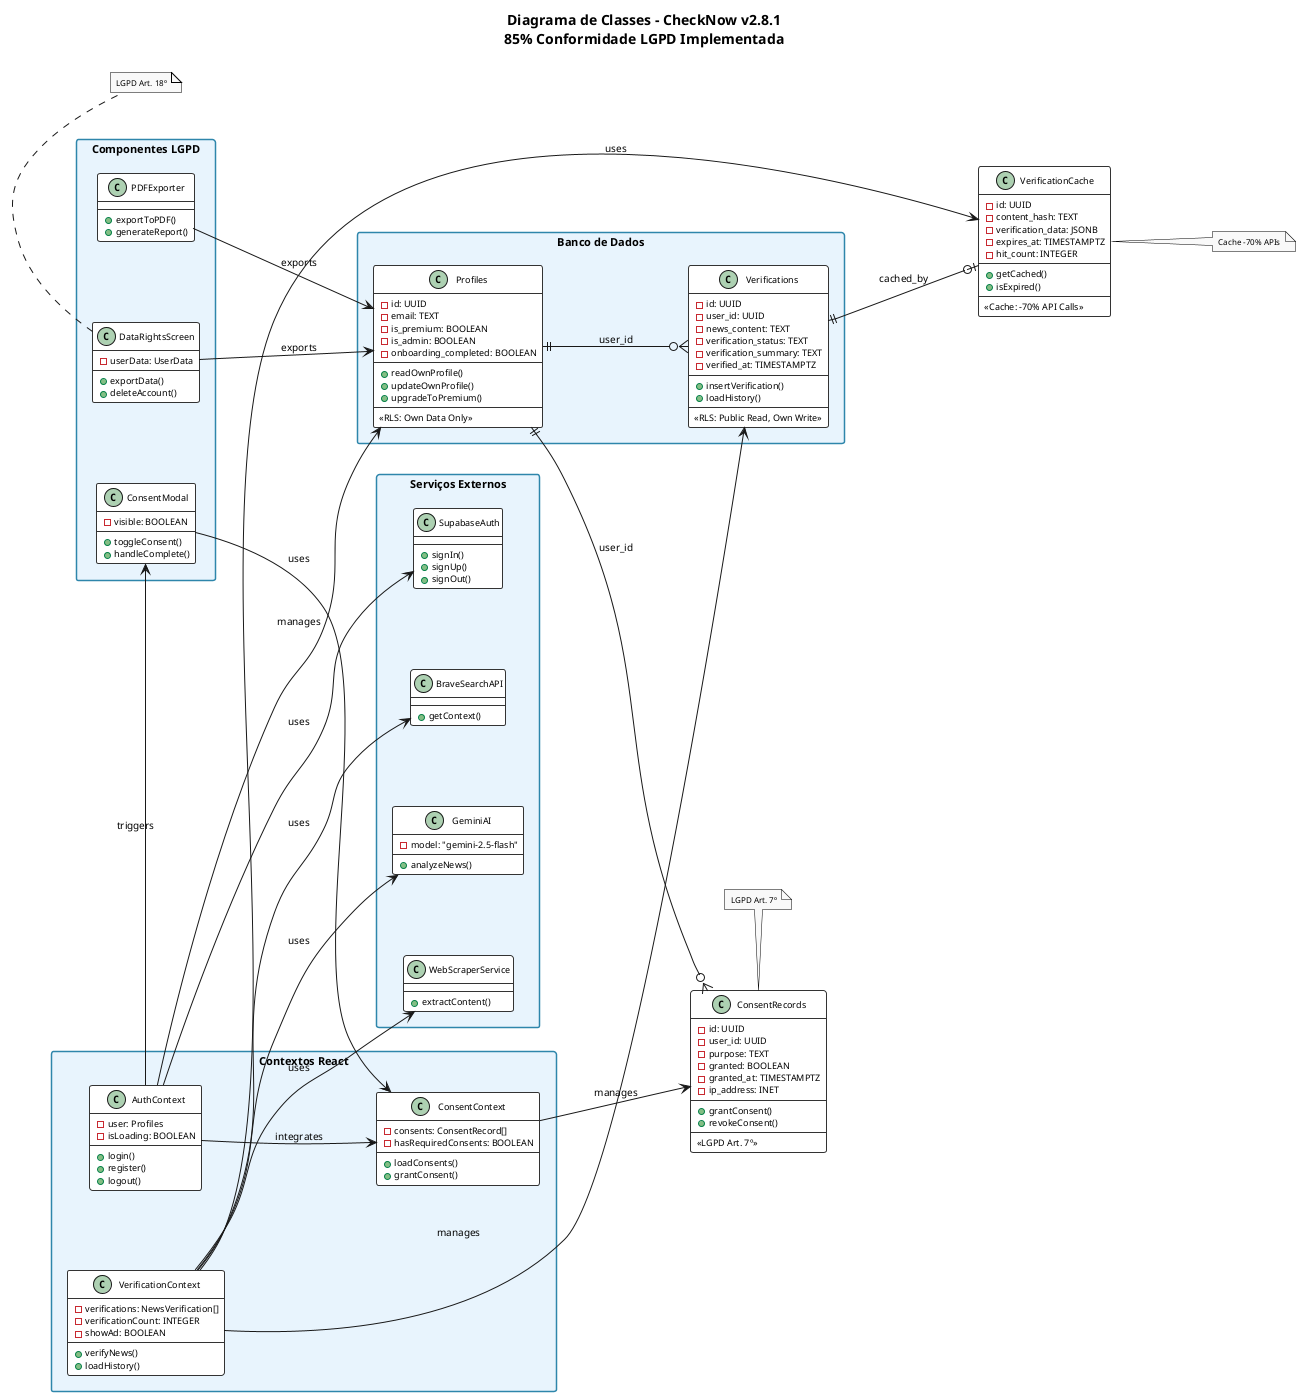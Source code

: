 @startuml CheckNow_Classes_Real
title Diagrama de Classes - CheckNow v2.8.1\n85% Conformidade LGPD Implementada

skinparam defaultFontSize 10
skinparam classAttributeFontSize 9
skinparam nodesep 80
skinparam ranksep 100
skinparam packageStyle rectangle

left to right direction

package "Banco de Dados" {
class Profiles {
  - id: UUID
  - email: TEXT
  - is_premium: BOOLEAN
  - is_admin: BOOLEAN
  - onboarding_completed: BOOLEAN
  --
  + readOwnProfile()
  + updateOwnProfile()
  + upgradeToPremium()
  --
  <<RLS: Own Data Only>>
}

class Verifications {
  - id: UUID
  - user_id: UUID
  - news_content: TEXT
  - verification_status: TEXT
  - verification_summary: TEXT
  - verified_at: TIMESTAMPTZ
  --
  + insertVerification()
  + loadHistory()
  --
  <<RLS: Public Read, Own Write>>
}

}

package "Contextos React" {
class AuthContext {
  - user: Profiles
  - isLoading: BOOLEAN
  --
  + login()
  + register()
  + logout()
}

class VerificationContext {
  - verifications: NewsVerification[]
  - verificationCount: INTEGER
  - showAd: BOOLEAN
  --
  + verifyNews()
  + loadHistory()
}

class ConsentContext {
  - consents: ConsentRecord[]
  - hasRequiredConsents: BOOLEAN
  --
  + loadConsents()
  + grantConsent()
}
}

package "Serviços Externos" {
class SupabaseAuth {
  + signIn()
  + signUp()
  + signOut()
}

class GeminiAI {
  - model: "gemini-2.5-flash"
  --
  + analyzeNews()
}

class BraveSearchAPI {
  + getContext()
}

class WebScraperService {
  + extractContent()
}
}



' Relacionamentos implementados
Profiles ||--o{ Verifications : user_id
AuthContext --> Profiles : manages
VerificationContext --> Verifications : manages
AuthContext --> SupabaseAuth : uses
VerificationContext --> GeminiAI : uses
VerificationContext --> BraveSearchAPI : uses
VerificationContext --> WebScraperService : uses
class VerificationCache {
  - id: UUID
  - content_hash: TEXT
  - verification_data: JSONB
  - expires_at: TIMESTAMPTZ
  - hit_count: INTEGER
  --
  + getCached()
  + isExpired()
  --
  <<Cache: -70% API Calls>>
}

class ConsentRecords {
  - id: UUID
  - user_id: UUID
  - purpose: TEXT
  - granted: BOOLEAN
  - granted_at: TIMESTAMPTZ
  - ip_address: INET
  --
  + grantConsent()
  + revokeConsent()
  --
  <<LGPD Art. 7º>>
}


package "Componentes LGPD" {
class DataRightsScreen {
  - userData: UserData
  --
  + exportData()
  + deleteAccount()
}

class ConsentModal {
  - visible: BOOLEAN
  --
  + toggleConsent()
  + handleComplete()
}

class PDFExporter {
  + exportToPDF()
  + generateReport()
}
}

' Relacionamentos LGPD
Profiles ||--o{ ConsentRecords : user_id
ConsentContext --> ConsentRecords : manages
DataRightsScreen --> Profiles : exports
ConsentModal --> ConsentContext : uses
PDFExporter --> Profiles : exports
AuthContext --> ConsentModal : triggers
AuthContext --> ConsentContext : integrates
Verifications ||--o| VerificationCache : cached_by
VerificationContext --> VerificationCache : uses

note top of ConsentRecords : LGPD Art. 7º
note bottom of DataRightsScreen : LGPD Art. 18º
note right of VerificationCache : Cache -70% APIs

' 3. Estilo visual
skinparam note {
  BackgroundColor #F9F9F9
  BorderColor #000000
  FontSize 8
  MaxWidth 80
}

skinparam class {
  BackgroundColor #FFFFFF
  BorderColor #333333
  BorderThickness 1
}

skinparam package {
  BackgroundColor #E8F4FD
  BorderColor #2E86AB
  FontStyle bold
  FontSize 11
}

@enduml
